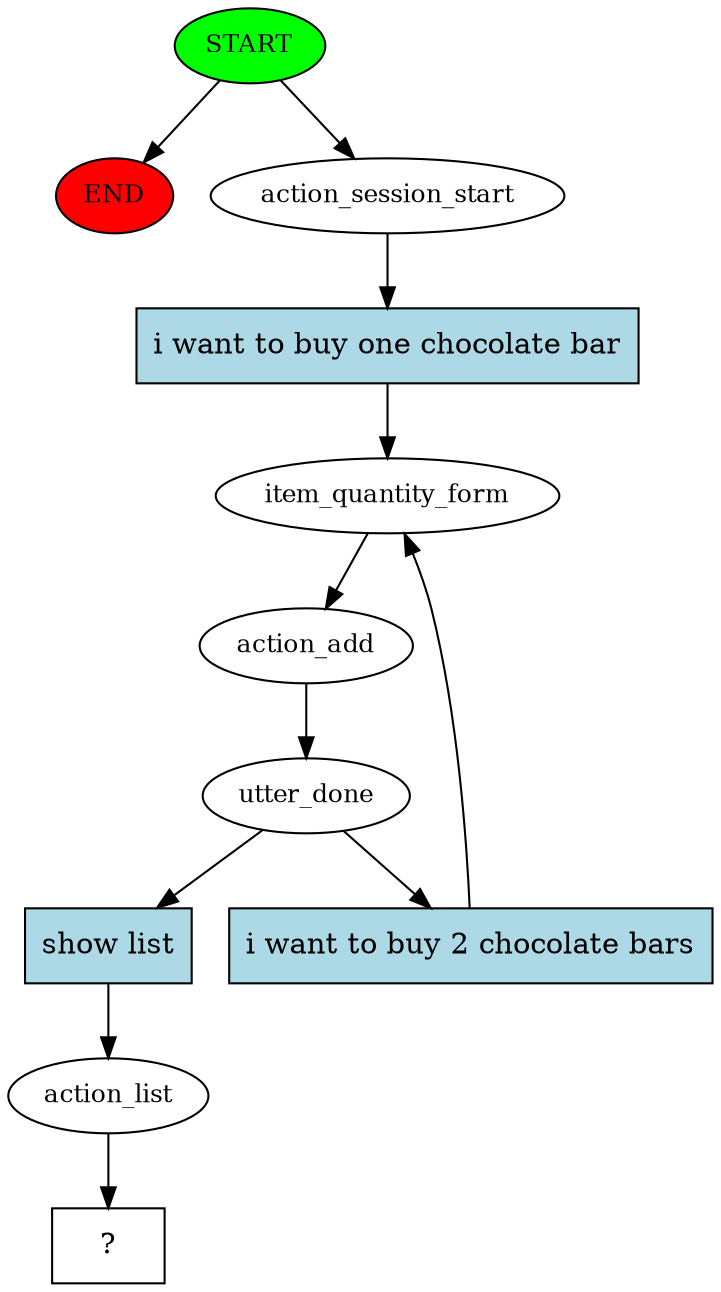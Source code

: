 digraph  {
0 [class="start active", fillcolor=green, fontsize=12, label=START, style=filled];
"-1" [class=end, fillcolor=red, fontsize=12, label=END, style=filled];
1 [class=active, fontsize=12, label=action_session_start];
2 [class=active, fontsize=12, label=item_quantity_form];
3 [class=active, fontsize=12, label=action_add];
4 [class=active, fontsize=12, label=utter_done];
8 [class=active, fontsize=12, label=action_list];
9 [class="intent dashed active", label="  ?  ", shape=rect];
10 [class="intent active", fillcolor=lightblue, label="i want to buy one chocolate bar", shape=rect, style=filled];
11 [class="intent active", fillcolor=lightblue, label="i want to buy 2 chocolate bars", shape=rect, style=filled];
12 [class="intent active", fillcolor=lightblue, label="show list", shape=rect, style=filled];
0 -> "-1"  [class="", key=NONE, label=""];
0 -> 1  [class=active, key=NONE, label=""];
1 -> 10  [class=active, key=0];
2 -> 3  [class=active, key=NONE, label=""];
3 -> 4  [class=active, key=NONE, label=""];
4 -> 11  [class=active, key=0];
4 -> 12  [class=active, key=0];
8 -> 9  [class=active, key=NONE, label=""];
10 -> 2  [class=active, key=0];
11 -> 2  [class=active, key=0];
12 -> 8  [class=active, key=0];
}
